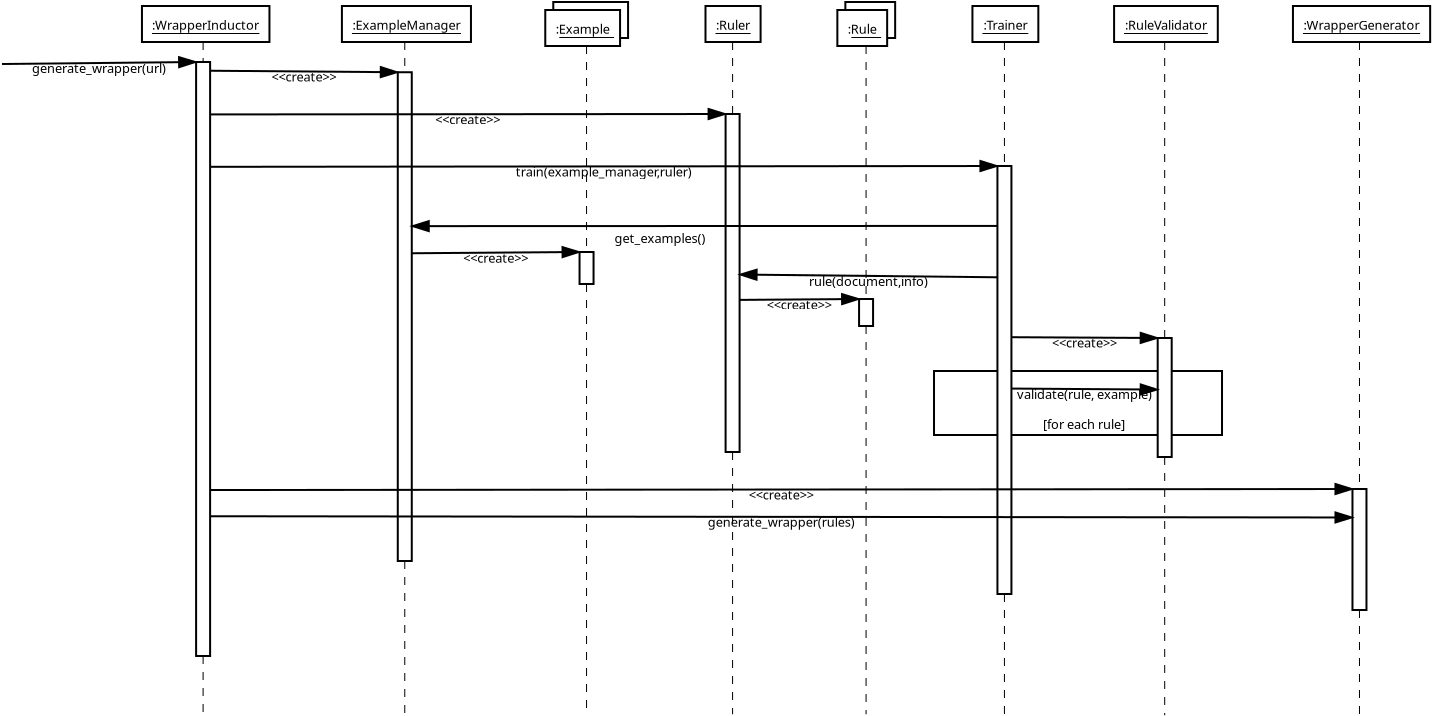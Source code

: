 <?xml version="1.0" encoding="UTF-8"?>
<dia:diagram xmlns:dia="http://www.lysator.liu.se/~alla/dia/">
  <dia:layer name="Fons" visible="true">
    <dia:object type="Standard - Box" version="0" id="O0">
      <dia:attribute name="obj_pos">
        <dia:point val="67.853,26"/>
      </dia:attribute>
      <dia:attribute name="obj_bb">
        <dia:rectangle val="67.803,25.95;82.303,29.25"/>
      </dia:attribute>
      <dia:attribute name="elem_corner">
        <dia:point val="67.853,26"/>
      </dia:attribute>
      <dia:attribute name="elem_width">
        <dia:real val="14.4"/>
      </dia:attribute>
      <dia:attribute name="elem_height">
        <dia:real val="3.2"/>
      </dia:attribute>
      <dia:attribute name="show_background">
        <dia:boolean val="true"/>
      </dia:attribute>
    </dia:object>
    <dia:object type="UML - Object" version="0" id="O1">
      <dia:attribute name="obj_pos">
        <dia:point val="28.25,7.75"/>
      </dia:attribute>
      <dia:attribute name="obj_bb">
        <dia:rectangle val="28.2,7.7;34.415,9.6"/>
      </dia:attribute>
      <dia:attribute name="elem_corner">
        <dia:point val="28.25,7.75"/>
      </dia:attribute>
      <dia:attribute name="elem_width">
        <dia:real val="6.115"/>
      </dia:attribute>
      <dia:attribute name="elem_height">
        <dia:real val="1.8"/>
      </dia:attribute>
      <dia:attribute name="text_colour">
        <dia:color val="#000000"/>
      </dia:attribute>
      <dia:attribute name="line_colour">
        <dia:color val="#000000"/>
      </dia:attribute>
      <dia:attribute name="fill_colour">
        <dia:color val="#ffffff"/>
      </dia:attribute>
      <dia:attribute name="text">
        <dia:composite type="text">
          <dia:attribute name="string">
            <dia:string>#:WrapperInductor#</dia:string>
          </dia:attribute>
          <dia:attribute name="font">
            <dia:font family="sans" style="0" name="Helvetica"/>
          </dia:attribute>
          <dia:attribute name="height">
            <dia:real val="0.8"/>
          </dia:attribute>
          <dia:attribute name="pos">
            <dia:point val="31.308,8.793"/>
          </dia:attribute>
          <dia:attribute name="color">
            <dia:color val="#000000"/>
          </dia:attribute>
          <dia:attribute name="alignment">
            <dia:enum val="1"/>
          </dia:attribute>
        </dia:composite>
      </dia:attribute>
      <dia:attribute name="stereotype">
        <dia:string>##</dia:string>
      </dia:attribute>
      <dia:attribute name="exstate">
        <dia:string>##</dia:string>
      </dia:attribute>
      <dia:attribute name="attrib">
        <dia:composite type="text">
          <dia:attribute name="string">
            <dia:string>##</dia:string>
          </dia:attribute>
          <dia:attribute name="font">
            <dia:font family="sans" style="0" name="Helvetica"/>
          </dia:attribute>
          <dia:attribute name="height">
            <dia:real val="0.8"/>
          </dia:attribute>
          <dia:attribute name="pos">
            <dia:point val="0,0"/>
          </dia:attribute>
          <dia:attribute name="color">
            <dia:color val="#000000"/>
          </dia:attribute>
          <dia:attribute name="alignment">
            <dia:enum val="0"/>
          </dia:attribute>
        </dia:composite>
      </dia:attribute>
      <dia:attribute name="is_active">
        <dia:boolean val="false"/>
      </dia:attribute>
      <dia:attribute name="show_attribs">
        <dia:boolean val="false"/>
      </dia:attribute>
      <dia:attribute name="multiple">
        <dia:boolean val="false"/>
      </dia:attribute>
    </dia:object>
    <dia:object type="UML - Lifeline" version="0" id="O2">
      <dia:attribute name="obj_pos">
        <dia:point val="31.308,9.55"/>
      </dia:attribute>
      <dia:attribute name="obj_bb">
        <dia:rectangle val="30.957,9.525;31.657,43.188"/>
      </dia:attribute>
      <dia:attribute name="conn_endpoints">
        <dia:point val="31.308,9.55"/>
        <dia:point val="31.308,43.163"/>
      </dia:attribute>
      <dia:attribute name="line_colour">
        <dia:color val="#000000"/>
      </dia:attribute>
      <dia:attribute name="fill_colour">
        <dia:color val="#ffffff"/>
      </dia:attribute>
      <dia:attribute name="rtop">
        <dia:real val="1"/>
      </dia:attribute>
      <dia:attribute name="rbot">
        <dia:real val="30.7"/>
      </dia:attribute>
      <dia:attribute name="draw_focus">
        <dia:boolean val="true"/>
      </dia:attribute>
      <dia:attribute name="draw_cross">
        <dia:boolean val="false"/>
      </dia:attribute>
      <dia:attribute name="cpl_northwest">
        <dia:int val="33"/>
      </dia:attribute>
      <dia:attribute name="cpl_southwest">
        <dia:int val="33"/>
      </dia:attribute>
      <dia:attribute name="cpl_northeast">
        <dia:int val="33"/>
      </dia:attribute>
      <dia:attribute name="cpl_southeast">
        <dia:int val="33"/>
      </dia:attribute>
      <dia:connections>
        <dia:connection handle="0" to="O1" connection="6"/>
      </dia:connections>
    </dia:object>
    <dia:object type="UML - Message" version="0" id="O3">
      <dia:attribute name="obj_pos">
        <dia:point val="21.253,10.65"/>
      </dia:attribute>
      <dia:attribute name="obj_bb">
        <dia:rectangle val="21.202,10.149;31.012,11.357"/>
      </dia:attribute>
      <dia:attribute name="conn_endpoints">
        <dia:point val="21.253,10.65"/>
        <dia:point val="30.957,10.55"/>
      </dia:attribute>
      <dia:attribute name="text_colour">
        <dia:color val="#000000"/>
      </dia:attribute>
      <dia:attribute name="line_colour">
        <dia:color val="#000000"/>
      </dia:attribute>
      <dia:attribute name="text">
        <dia:string>#generate_wrapper(url)#</dia:string>
      </dia:attribute>
      <dia:attribute name="type">
        <dia:enum val="0"/>
      </dia:attribute>
      <dia:attribute name="text_pos">
        <dia:point val="26.105,11.1"/>
      </dia:attribute>
      <dia:connections>
        <dia:connection handle="1" to="O2" connection="0"/>
      </dia:connections>
    </dia:object>
    <dia:object type="UML - Object" version="0" id="O4">
      <dia:attribute name="obj_pos">
        <dia:point val="38.248,7.75"/>
      </dia:attribute>
      <dia:attribute name="obj_bb">
        <dia:rectangle val="38.198,7.7;44.583,9.6"/>
      </dia:attribute>
      <dia:attribute name="elem_corner">
        <dia:point val="38.248,7.75"/>
      </dia:attribute>
      <dia:attribute name="elem_width">
        <dia:real val="6.285"/>
      </dia:attribute>
      <dia:attribute name="elem_height">
        <dia:real val="1.8"/>
      </dia:attribute>
      <dia:attribute name="text_colour">
        <dia:color val="#000000"/>
      </dia:attribute>
      <dia:attribute name="line_colour">
        <dia:color val="#000000"/>
      </dia:attribute>
      <dia:attribute name="fill_colour">
        <dia:color val="#ffffff"/>
      </dia:attribute>
      <dia:attribute name="text">
        <dia:composite type="text">
          <dia:attribute name="string">
            <dia:string>#:ExampleManager#</dia:string>
          </dia:attribute>
          <dia:attribute name="font">
            <dia:font family="sans" style="0" name="Helvetica"/>
          </dia:attribute>
          <dia:attribute name="height">
            <dia:real val="0.8"/>
          </dia:attribute>
          <dia:attribute name="pos">
            <dia:point val="41.391,8.793"/>
          </dia:attribute>
          <dia:attribute name="color">
            <dia:color val="#000000"/>
          </dia:attribute>
          <dia:attribute name="alignment">
            <dia:enum val="1"/>
          </dia:attribute>
        </dia:composite>
      </dia:attribute>
      <dia:attribute name="stereotype">
        <dia:string>##</dia:string>
      </dia:attribute>
      <dia:attribute name="exstate">
        <dia:string>##</dia:string>
      </dia:attribute>
      <dia:attribute name="attrib">
        <dia:composite type="text">
          <dia:attribute name="string">
            <dia:string>##</dia:string>
          </dia:attribute>
          <dia:attribute name="font">
            <dia:font family="sans" style="0" name="Helvetica"/>
          </dia:attribute>
          <dia:attribute name="height">
            <dia:real val="0.8"/>
          </dia:attribute>
          <dia:attribute name="pos">
            <dia:point val="0,0"/>
          </dia:attribute>
          <dia:attribute name="color">
            <dia:color val="#000000"/>
          </dia:attribute>
          <dia:attribute name="alignment">
            <dia:enum val="0"/>
          </dia:attribute>
        </dia:composite>
      </dia:attribute>
      <dia:attribute name="is_active">
        <dia:boolean val="false"/>
      </dia:attribute>
      <dia:attribute name="show_attribs">
        <dia:boolean val="false"/>
      </dia:attribute>
      <dia:attribute name="multiple">
        <dia:boolean val="false"/>
      </dia:attribute>
    </dia:object>
    <dia:object type="UML - Lifeline" version="0" id="O5">
      <dia:attribute name="obj_pos">
        <dia:point val="41.391,9.55"/>
      </dia:attribute>
      <dia:attribute name="obj_bb">
        <dia:rectangle val="41.041,9.525;41.741,43.188"/>
      </dia:attribute>
      <dia:attribute name="conn_endpoints">
        <dia:point val="41.391,9.55"/>
        <dia:point val="41.391,43.163"/>
      </dia:attribute>
      <dia:attribute name="line_colour">
        <dia:color val="#000000"/>
      </dia:attribute>
      <dia:attribute name="fill_colour">
        <dia:color val="#ffffff"/>
      </dia:attribute>
      <dia:attribute name="rtop">
        <dia:real val="1.512"/>
      </dia:attribute>
      <dia:attribute name="rbot">
        <dia:real val="25.95"/>
      </dia:attribute>
      <dia:attribute name="draw_focus">
        <dia:boolean val="true"/>
      </dia:attribute>
      <dia:attribute name="draw_cross">
        <dia:boolean val="false"/>
      </dia:attribute>
      <dia:attribute name="cpl_northwest">
        <dia:int val="26"/>
      </dia:attribute>
      <dia:attribute name="cpl_southwest">
        <dia:int val="26"/>
      </dia:attribute>
      <dia:attribute name="cpl_northeast">
        <dia:int val="26"/>
      </dia:attribute>
      <dia:attribute name="cpl_southeast">
        <dia:int val="26"/>
      </dia:attribute>
      <dia:connections>
        <dia:connection handle="0" to="O4" connection="6"/>
      </dia:connections>
    </dia:object>
    <dia:object type="UML - Object" version="0" id="O6">
      <dia:attribute name="obj_pos">
        <dia:point val="56.427,7.75"/>
      </dia:attribute>
      <dia:attribute name="obj_bb">
        <dia:rectangle val="56.377,7.7;59.187,9.6"/>
      </dia:attribute>
      <dia:attribute name="elem_corner">
        <dia:point val="56.427,7.75"/>
      </dia:attribute>
      <dia:attribute name="elem_width">
        <dia:real val="2.71"/>
      </dia:attribute>
      <dia:attribute name="elem_height">
        <dia:real val="1.8"/>
      </dia:attribute>
      <dia:attribute name="text_colour">
        <dia:color val="#000000"/>
      </dia:attribute>
      <dia:attribute name="line_colour">
        <dia:color val="#000000"/>
      </dia:attribute>
      <dia:attribute name="fill_colour">
        <dia:color val="#ffffff"/>
      </dia:attribute>
      <dia:attribute name="text">
        <dia:composite type="text">
          <dia:attribute name="string">
            <dia:string>#:Ruler#</dia:string>
          </dia:attribute>
          <dia:attribute name="font">
            <dia:font family="sans" style="0" name="Helvetica"/>
          </dia:attribute>
          <dia:attribute name="height">
            <dia:real val="0.8"/>
          </dia:attribute>
          <dia:attribute name="pos">
            <dia:point val="57.782,8.793"/>
          </dia:attribute>
          <dia:attribute name="color">
            <dia:color val="#000000"/>
          </dia:attribute>
          <dia:attribute name="alignment">
            <dia:enum val="1"/>
          </dia:attribute>
        </dia:composite>
      </dia:attribute>
      <dia:attribute name="stereotype">
        <dia:string>##</dia:string>
      </dia:attribute>
      <dia:attribute name="exstate">
        <dia:string>##</dia:string>
      </dia:attribute>
      <dia:attribute name="attrib">
        <dia:composite type="text">
          <dia:attribute name="string">
            <dia:string>##</dia:string>
          </dia:attribute>
          <dia:attribute name="font">
            <dia:font family="sans" style="0" name="Helvetica"/>
          </dia:attribute>
          <dia:attribute name="height">
            <dia:real val="0.8"/>
          </dia:attribute>
          <dia:attribute name="pos">
            <dia:point val="0,0"/>
          </dia:attribute>
          <dia:attribute name="color">
            <dia:color val="#000000"/>
          </dia:attribute>
          <dia:attribute name="alignment">
            <dia:enum val="0"/>
          </dia:attribute>
        </dia:composite>
      </dia:attribute>
      <dia:attribute name="is_active">
        <dia:boolean val="false"/>
      </dia:attribute>
      <dia:attribute name="show_attribs">
        <dia:boolean val="false"/>
      </dia:attribute>
      <dia:attribute name="multiple">
        <dia:boolean val="false"/>
      </dia:attribute>
    </dia:object>
    <dia:object type="UML - Object" version="0" id="O7">
      <dia:attribute name="obj_pos">
        <dia:point val="48.416,7.55"/>
      </dia:attribute>
      <dia:attribute name="obj_bb">
        <dia:rectangle val="48.367,7.5;52.594,9.8"/>
      </dia:attribute>
      <dia:attribute name="elem_corner">
        <dia:point val="48.416,7.55"/>
      </dia:attribute>
      <dia:attribute name="elem_width">
        <dia:real val="4.128"/>
      </dia:attribute>
      <dia:attribute name="elem_height">
        <dia:real val="2.2"/>
      </dia:attribute>
      <dia:attribute name="text_colour">
        <dia:color val="#000000"/>
      </dia:attribute>
      <dia:attribute name="line_colour">
        <dia:color val="#000000"/>
      </dia:attribute>
      <dia:attribute name="fill_colour">
        <dia:color val="#ffffff"/>
      </dia:attribute>
      <dia:attribute name="text">
        <dia:composite type="text">
          <dia:attribute name="string">
            <dia:string>#:Example#</dia:string>
          </dia:attribute>
          <dia:attribute name="font">
            <dia:font family="sans" style="0" name="Helvetica"/>
          </dia:attribute>
          <dia:attribute name="height">
            <dia:real val="0.8"/>
          </dia:attribute>
          <dia:attribute name="pos">
            <dia:point val="50.28,8.992"/>
          </dia:attribute>
          <dia:attribute name="color">
            <dia:color val="#000000"/>
          </dia:attribute>
          <dia:attribute name="alignment">
            <dia:enum val="1"/>
          </dia:attribute>
        </dia:composite>
      </dia:attribute>
      <dia:attribute name="stereotype">
        <dia:string>##</dia:string>
      </dia:attribute>
      <dia:attribute name="exstate">
        <dia:string>##</dia:string>
      </dia:attribute>
      <dia:attribute name="attrib">
        <dia:composite type="text">
          <dia:attribute name="string">
            <dia:string>##</dia:string>
          </dia:attribute>
          <dia:attribute name="font">
            <dia:font family="sans" style="0" name="Helvetica"/>
          </dia:attribute>
          <dia:attribute name="height">
            <dia:real val="0.8"/>
          </dia:attribute>
          <dia:attribute name="pos">
            <dia:point val="0,0"/>
          </dia:attribute>
          <dia:attribute name="color">
            <dia:color val="#000000"/>
          </dia:attribute>
          <dia:attribute name="alignment">
            <dia:enum val="0"/>
          </dia:attribute>
        </dia:composite>
      </dia:attribute>
      <dia:attribute name="is_active">
        <dia:boolean val="false"/>
      </dia:attribute>
      <dia:attribute name="show_attribs">
        <dia:boolean val="false"/>
      </dia:attribute>
      <dia:attribute name="multiple">
        <dia:boolean val="true"/>
      </dia:attribute>
    </dia:object>
    <dia:object type="UML - Message" version="0" id="O8">
      <dia:attribute name="obj_pos">
        <dia:point val="31.657,10.987"/>
      </dia:attribute>
      <dia:attribute name="obj_bb">
        <dia:rectangle val="31.607,10.662;41.094,11.782"/>
      </dia:attribute>
      <dia:attribute name="conn_endpoints">
        <dia:point val="31.657,10.987"/>
        <dia:point val="41.041,11.062"/>
      </dia:attribute>
      <dia:attribute name="text_colour">
        <dia:color val="#000000"/>
      </dia:attribute>
      <dia:attribute name="line_colour">
        <dia:color val="#000000"/>
      </dia:attribute>
      <dia:attribute name="text">
        <dia:string>#init(url)#</dia:string>
      </dia:attribute>
      <dia:attribute name="type">
        <dia:enum val="1"/>
      </dia:attribute>
      <dia:attribute name="text_pos">
        <dia:point val="36.349,11.525"/>
      </dia:attribute>
      <dia:connections>
        <dia:connection handle="0" to="O2" connection="72"/>
        <dia:connection handle="1" to="O5" connection="0"/>
      </dia:connections>
    </dia:object>
    <dia:object type="UML - Lifeline" version="0" id="O9">
      <dia:attribute name="obj_pos">
        <dia:point val="50.48,9.75"/>
      </dia:attribute>
      <dia:attribute name="obj_bb">
        <dia:rectangle val="50.13,9.725;50.83,43.188"/>
      </dia:attribute>
      <dia:attribute name="conn_endpoints">
        <dia:point val="50.48,9.75"/>
        <dia:point val="50.48,43.163"/>
      </dia:attribute>
      <dia:attribute name="line_colour">
        <dia:color val="#000000"/>
      </dia:attribute>
      <dia:attribute name="fill_colour">
        <dia:color val="#ffffff"/>
      </dia:attribute>
      <dia:attribute name="rtop">
        <dia:real val="10.3"/>
      </dia:attribute>
      <dia:attribute name="rbot">
        <dia:real val="11.9"/>
      </dia:attribute>
      <dia:attribute name="draw_focus">
        <dia:boolean val="true"/>
      </dia:attribute>
      <dia:attribute name="draw_cross">
        <dia:boolean val="false"/>
      </dia:attribute>
      <dia:attribute name="cpl_northwest">
        <dia:int val="1"/>
      </dia:attribute>
      <dia:attribute name="cpl_southwest">
        <dia:int val="1"/>
      </dia:attribute>
      <dia:attribute name="cpl_northeast">
        <dia:int val="1"/>
      </dia:attribute>
      <dia:attribute name="cpl_southeast">
        <dia:int val="1"/>
      </dia:attribute>
      <dia:connections>
        <dia:connection handle="0" to="O7" connection="6"/>
      </dia:connections>
    </dia:object>
    <dia:object type="UML - Message" version="0" id="O10">
      <dia:attribute name="obj_pos">
        <dia:point val="41.741,20.113"/>
      </dia:attribute>
      <dia:attribute name="obj_bb">
        <dia:rectangle val="41.69,19.65;50.183,20.982"/>
      </dia:attribute>
      <dia:attribute name="conn_endpoints">
        <dia:point val="41.741,20.113"/>
        <dia:point val="50.13,20.05"/>
      </dia:attribute>
      <dia:attribute name="text_colour">
        <dia:color val="#000000"/>
      </dia:attribute>
      <dia:attribute name="line_colour">
        <dia:color val="#000000"/>
      </dia:attribute>
      <dia:attribute name="text">
        <dia:string>##</dia:string>
      </dia:attribute>
      <dia:attribute name="type">
        <dia:enum val="1"/>
      </dia:attribute>
      <dia:attribute name="text_pos">
        <dia:point val="45.935,20.582"/>
      </dia:attribute>
      <dia:connections>
        <dia:connection handle="0" to="O5" connection="77"/>
        <dia:connection handle="1" to="O9" connection="0"/>
      </dia:connections>
    </dia:object>
    <dia:object type="UML - Object" version="0" id="O11">
      <dia:attribute name="obj_pos">
        <dia:point val="63.02,7.55"/>
      </dia:attribute>
      <dia:attribute name="obj_bb">
        <dia:rectangle val="62.971,7.5;65.941,9.8"/>
      </dia:attribute>
      <dia:attribute name="elem_corner">
        <dia:point val="63.02,7.55"/>
      </dia:attribute>
      <dia:attribute name="elem_width">
        <dia:real val="2.87"/>
      </dia:attribute>
      <dia:attribute name="elem_height">
        <dia:real val="2.2"/>
      </dia:attribute>
      <dia:attribute name="text_colour">
        <dia:color val="#000000"/>
      </dia:attribute>
      <dia:attribute name="line_colour">
        <dia:color val="#000000"/>
      </dia:attribute>
      <dia:attribute name="fill_colour">
        <dia:color val="#ffffff"/>
      </dia:attribute>
      <dia:attribute name="text">
        <dia:composite type="text">
          <dia:attribute name="string">
            <dia:string>#:Rule#</dia:string>
          </dia:attribute>
          <dia:attribute name="font">
            <dia:font family="sans" style="0" name="Helvetica"/>
          </dia:attribute>
          <dia:attribute name="height">
            <dia:real val="0.8"/>
          </dia:attribute>
          <dia:attribute name="pos">
            <dia:point val="64.255,8.992"/>
          </dia:attribute>
          <dia:attribute name="color">
            <dia:color val="#000000"/>
          </dia:attribute>
          <dia:attribute name="alignment">
            <dia:enum val="1"/>
          </dia:attribute>
        </dia:composite>
      </dia:attribute>
      <dia:attribute name="stereotype">
        <dia:string>##</dia:string>
      </dia:attribute>
      <dia:attribute name="exstate">
        <dia:string>##</dia:string>
      </dia:attribute>
      <dia:attribute name="attrib">
        <dia:composite type="text">
          <dia:attribute name="string">
            <dia:string>##</dia:string>
          </dia:attribute>
          <dia:attribute name="font">
            <dia:font family="sans" style="0" name="Helvetica"/>
          </dia:attribute>
          <dia:attribute name="height">
            <dia:real val="0.8"/>
          </dia:attribute>
          <dia:attribute name="pos">
            <dia:point val="0,0"/>
          </dia:attribute>
          <dia:attribute name="color">
            <dia:color val="#000000"/>
          </dia:attribute>
          <dia:attribute name="alignment">
            <dia:enum val="0"/>
          </dia:attribute>
        </dia:composite>
      </dia:attribute>
      <dia:attribute name="is_active">
        <dia:boolean val="false"/>
      </dia:attribute>
      <dia:attribute name="show_attribs">
        <dia:boolean val="false"/>
      </dia:attribute>
      <dia:attribute name="multiple">
        <dia:boolean val="true"/>
      </dia:attribute>
    </dia:object>
    <dia:object type="UML - Object" version="0" id="O12">
      <dia:attribute name="obj_pos">
        <dia:point val="76.857,7.75"/>
      </dia:attribute>
      <dia:attribute name="obj_bb">
        <dia:rectangle val="76.807,7.7;81.967,9.6"/>
      </dia:attribute>
      <dia:attribute name="elem_corner">
        <dia:point val="76.857,7.75"/>
      </dia:attribute>
      <dia:attribute name="elem_width">
        <dia:real val="5.06"/>
      </dia:attribute>
      <dia:attribute name="elem_height">
        <dia:real val="1.8"/>
      </dia:attribute>
      <dia:attribute name="text_colour">
        <dia:color val="#000000"/>
      </dia:attribute>
      <dia:attribute name="line_colour">
        <dia:color val="#000000"/>
      </dia:attribute>
      <dia:attribute name="fill_colour">
        <dia:color val="#ffffff"/>
      </dia:attribute>
      <dia:attribute name="text">
        <dia:composite type="text">
          <dia:attribute name="string">
            <dia:string>#:RuleValidator#</dia:string>
          </dia:attribute>
          <dia:attribute name="font">
            <dia:font family="sans" style="0" name="Helvetica"/>
          </dia:attribute>
          <dia:attribute name="height">
            <dia:real val="0.8"/>
          </dia:attribute>
          <dia:attribute name="pos">
            <dia:point val="79.387,8.793"/>
          </dia:attribute>
          <dia:attribute name="color">
            <dia:color val="#000000"/>
          </dia:attribute>
          <dia:attribute name="alignment">
            <dia:enum val="1"/>
          </dia:attribute>
        </dia:composite>
      </dia:attribute>
      <dia:attribute name="stereotype">
        <dia:string>##</dia:string>
      </dia:attribute>
      <dia:attribute name="exstate">
        <dia:string>##</dia:string>
      </dia:attribute>
      <dia:attribute name="attrib">
        <dia:composite type="text">
          <dia:attribute name="string">
            <dia:string>##</dia:string>
          </dia:attribute>
          <dia:attribute name="font">
            <dia:font family="sans" style="0" name="Helvetica"/>
          </dia:attribute>
          <dia:attribute name="height">
            <dia:real val="0.8"/>
          </dia:attribute>
          <dia:attribute name="pos">
            <dia:point val="0,0"/>
          </dia:attribute>
          <dia:attribute name="color">
            <dia:color val="#000000"/>
          </dia:attribute>
          <dia:attribute name="alignment">
            <dia:enum val="0"/>
          </dia:attribute>
        </dia:composite>
      </dia:attribute>
      <dia:attribute name="is_active">
        <dia:boolean val="false"/>
      </dia:attribute>
      <dia:attribute name="show_attribs">
        <dia:boolean val="false"/>
      </dia:attribute>
      <dia:attribute name="multiple">
        <dia:boolean val="false"/>
      </dia:attribute>
    </dia:object>
    <dia:object type="UML - Object" version="0" id="O13">
      <dia:attribute name="obj_pos">
        <dia:point val="85.8,7.75"/>
      </dia:attribute>
      <dia:attribute name="obj_bb">
        <dia:rectangle val="85.75,7.7;92.503,9.6"/>
      </dia:attribute>
      <dia:attribute name="elem_corner">
        <dia:point val="85.8,7.75"/>
      </dia:attribute>
      <dia:attribute name="elem_width">
        <dia:real val="6.652"/>
      </dia:attribute>
      <dia:attribute name="elem_height">
        <dia:real val="1.8"/>
      </dia:attribute>
      <dia:attribute name="text_colour">
        <dia:color val="#000000"/>
      </dia:attribute>
      <dia:attribute name="line_colour">
        <dia:color val="#000000"/>
      </dia:attribute>
      <dia:attribute name="fill_colour">
        <dia:color val="#ffffff"/>
      </dia:attribute>
      <dia:attribute name="text">
        <dia:composite type="text">
          <dia:attribute name="string">
            <dia:string>#:WrapperGenerator#</dia:string>
          </dia:attribute>
          <dia:attribute name="font">
            <dia:font family="sans" style="0" name="Helvetica"/>
          </dia:attribute>
          <dia:attribute name="height">
            <dia:real val="0.8"/>
          </dia:attribute>
          <dia:attribute name="pos">
            <dia:point val="89.126,8.793"/>
          </dia:attribute>
          <dia:attribute name="color">
            <dia:color val="#000000"/>
          </dia:attribute>
          <dia:attribute name="alignment">
            <dia:enum val="1"/>
          </dia:attribute>
        </dia:composite>
      </dia:attribute>
      <dia:attribute name="stereotype">
        <dia:string>##</dia:string>
      </dia:attribute>
      <dia:attribute name="exstate">
        <dia:string>##</dia:string>
      </dia:attribute>
      <dia:attribute name="attrib">
        <dia:composite type="text">
          <dia:attribute name="string">
            <dia:string>##</dia:string>
          </dia:attribute>
          <dia:attribute name="font">
            <dia:font family="sans" style="0" name="Helvetica"/>
          </dia:attribute>
          <dia:attribute name="height">
            <dia:real val="0.8"/>
          </dia:attribute>
          <dia:attribute name="pos">
            <dia:point val="0,0"/>
          </dia:attribute>
          <dia:attribute name="color">
            <dia:color val="#000000"/>
          </dia:attribute>
          <dia:attribute name="alignment">
            <dia:enum val="0"/>
          </dia:attribute>
        </dia:composite>
      </dia:attribute>
      <dia:attribute name="is_active">
        <dia:boolean val="false"/>
      </dia:attribute>
      <dia:attribute name="show_attribs">
        <dia:boolean val="false"/>
      </dia:attribute>
      <dia:attribute name="multiple">
        <dia:boolean val="false"/>
      </dia:attribute>
    </dia:object>
    <dia:object type="UML - Lifeline" version="0" id="O14">
      <dia:attribute name="obj_pos">
        <dia:point val="57.782,9.55"/>
      </dia:attribute>
      <dia:attribute name="obj_bb">
        <dia:rectangle val="57.432,9.525;58.132,43.188"/>
      </dia:attribute>
      <dia:attribute name="conn_endpoints">
        <dia:point val="57.782,9.55"/>
        <dia:point val="57.782,43.163"/>
      </dia:attribute>
      <dia:attribute name="line_colour">
        <dia:color val="#000000"/>
      </dia:attribute>
      <dia:attribute name="fill_colour">
        <dia:color val="#ffffff"/>
      </dia:attribute>
      <dia:attribute name="rtop">
        <dia:real val="3.6"/>
      </dia:attribute>
      <dia:attribute name="rbot">
        <dia:real val="20.5"/>
      </dia:attribute>
      <dia:attribute name="draw_focus">
        <dia:boolean val="true"/>
      </dia:attribute>
      <dia:attribute name="draw_cross">
        <dia:boolean val="false"/>
      </dia:attribute>
      <dia:attribute name="cpl_northwest">
        <dia:int val="19"/>
      </dia:attribute>
      <dia:attribute name="cpl_southwest">
        <dia:int val="19"/>
      </dia:attribute>
      <dia:attribute name="cpl_northeast">
        <dia:int val="19"/>
      </dia:attribute>
      <dia:attribute name="cpl_southeast">
        <dia:int val="19"/>
      </dia:attribute>
      <dia:connections>
        <dia:connection handle="0" to="O6" connection="6"/>
      </dia:connections>
    </dia:object>
    <dia:object type="UML - Lifeline" version="0" id="O15">
      <dia:attribute name="obj_pos">
        <dia:point val="64.456,9.75"/>
      </dia:attribute>
      <dia:attribute name="obj_bb">
        <dia:rectangle val="64.106,9.725;64.805,43.188"/>
      </dia:attribute>
      <dia:attribute name="conn_endpoints">
        <dia:point val="64.456,9.75"/>
        <dia:point val="64.456,43.163"/>
      </dia:attribute>
      <dia:attribute name="line_colour">
        <dia:color val="#000000"/>
      </dia:attribute>
      <dia:attribute name="fill_colour">
        <dia:color val="#ffffff"/>
      </dia:attribute>
      <dia:attribute name="rtop">
        <dia:real val="12.65"/>
      </dia:attribute>
      <dia:attribute name="rbot">
        <dia:real val="14.0"/>
      </dia:attribute>
      <dia:attribute name="draw_focus">
        <dia:boolean val="true"/>
      </dia:attribute>
      <dia:attribute name="draw_cross">
        <dia:boolean val="false"/>
      </dia:attribute>
      <dia:attribute name="cpl_northwest">
        <dia:int val="1"/>
      </dia:attribute>
      <dia:attribute name="cpl_southwest">
        <dia:int val="1"/>
      </dia:attribute>
      <dia:attribute name="cpl_northeast">
        <dia:int val="1"/>
      </dia:attribute>
      <dia:attribute name="cpl_southeast">
        <dia:int val="1"/>
      </dia:attribute>
      <dia:connections>
        <dia:connection handle="0" to="O11" connection="6"/>
      </dia:connections>
    </dia:object>
    <dia:object type="UML - Lifeline" version="0" id="O16">
      <dia:attribute name="obj_pos">
        <dia:point val="79.387,9.55"/>
      </dia:attribute>
      <dia:attribute name="obj_bb">
        <dia:rectangle val="79.037,9.525;79.737,43.237"/>
      </dia:attribute>
      <dia:attribute name="conn_endpoints">
        <dia:point val="79.387,9.55"/>
        <dia:point val="79.387,43.212"/>
      </dia:attribute>
      <dia:attribute name="line_colour">
        <dia:color val="#000000"/>
      </dia:attribute>
      <dia:attribute name="fill_colour">
        <dia:color val="#ffffff"/>
      </dia:attribute>
      <dia:attribute name="rtop">
        <dia:real val="14.8"/>
      </dia:attribute>
      <dia:attribute name="rbot">
        <dia:real val="20.75"/>
      </dia:attribute>
      <dia:attribute name="draw_focus">
        <dia:boolean val="true"/>
      </dia:attribute>
      <dia:attribute name="draw_cross">
        <dia:boolean val="false"/>
      </dia:attribute>
      <dia:attribute name="cpl_northwest">
        <dia:int val="14"/>
      </dia:attribute>
      <dia:attribute name="cpl_southwest">
        <dia:int val="14"/>
      </dia:attribute>
      <dia:attribute name="cpl_northeast">
        <dia:int val="14"/>
      </dia:attribute>
      <dia:attribute name="cpl_southeast">
        <dia:int val="14"/>
      </dia:attribute>
      <dia:connections>
        <dia:connection handle="0" to="O12" connection="6"/>
      </dia:connections>
    </dia:object>
    <dia:object type="UML - Lifeline" version="0" id="O17">
      <dia:attribute name="obj_pos">
        <dia:point val="89.126,9.55"/>
      </dia:attribute>
      <dia:attribute name="obj_bb">
        <dia:rectangle val="88.776,9.525;89.477,43.188"/>
      </dia:attribute>
      <dia:attribute name="conn_endpoints">
        <dia:point val="89.126,9.55"/>
        <dia:point val="89.126,43.163"/>
      </dia:attribute>
      <dia:attribute name="line_colour">
        <dia:color val="#000000"/>
      </dia:attribute>
      <dia:attribute name="fill_colour">
        <dia:color val="#ffffff"/>
      </dia:attribute>
      <dia:attribute name="rtop">
        <dia:real val="22.35"/>
      </dia:attribute>
      <dia:attribute name="rbot">
        <dia:real val="28.4"/>
      </dia:attribute>
      <dia:attribute name="draw_focus">
        <dia:boolean val="true"/>
      </dia:attribute>
      <dia:attribute name="draw_cross">
        <dia:boolean val="false"/>
      </dia:attribute>
      <dia:attribute name="cpl_northwest">
        <dia:int val="16"/>
      </dia:attribute>
      <dia:attribute name="cpl_southwest">
        <dia:int val="16"/>
      </dia:attribute>
      <dia:attribute name="cpl_northeast">
        <dia:int val="16"/>
      </dia:attribute>
      <dia:attribute name="cpl_southeast">
        <dia:int val="16"/>
      </dia:attribute>
      <dia:connections>
        <dia:connection handle="0" to="O13" connection="6"/>
      </dia:connections>
    </dia:object>
    <dia:object type="UML - Message" version="0" id="O18">
      <dia:attribute name="obj_pos">
        <dia:point val="31.657,13.171"/>
      </dia:attribute>
      <dia:attribute name="obj_bb">
        <dia:rectangle val="31.608,12.75;57.483,14.06"/>
      </dia:attribute>
      <dia:attribute name="conn_endpoints">
        <dia:point val="31.657,13.171"/>
        <dia:point val="57.432,13.15"/>
      </dia:attribute>
      <dia:attribute name="text_colour">
        <dia:color val="#000000"/>
      </dia:attribute>
      <dia:attribute name="line_colour">
        <dia:color val="#000000"/>
      </dia:attribute>
      <dia:attribute name="text">
        <dia:string>##</dia:string>
      </dia:attribute>
      <dia:attribute name="type">
        <dia:enum val="1"/>
      </dia:attribute>
      <dia:attribute name="text_pos">
        <dia:point val="44.545,13.66"/>
      </dia:attribute>
      <dia:connections>
        <dia:connection handle="0" to="O2" connection="77"/>
        <dia:connection handle="1" to="O14" connection="0"/>
      </dia:connections>
    </dia:object>
    <dia:object type="UML - Message" version="0" id="O19">
      <dia:attribute name="obj_pos">
        <dia:point val="71.024,18.746"/>
      </dia:attribute>
      <dia:attribute name="obj_bb">
        <dia:rectangle val="41.691,18.356;71.074,19.858"/>
      </dia:attribute>
      <dia:attribute name="conn_endpoints">
        <dia:point val="71.024,18.746"/>
        <dia:point val="41.741,18.756"/>
      </dia:attribute>
      <dia:attribute name="text_colour">
        <dia:color val="#000000"/>
      </dia:attribute>
      <dia:attribute name="line_colour">
        <dia:color val="#000000"/>
      </dia:attribute>
      <dia:attribute name="text">
        <dia:string>#get_examples()#</dia:string>
      </dia:attribute>
      <dia:attribute name="type">
        <dia:enum val="0"/>
      </dia:attribute>
      <dia:attribute name="text_pos">
        <dia:point val="54.153,19.6"/>
      </dia:attribute>
      <dia:connections>
        <dia:connection handle="0" to="O22" connection="12"/>
        <dia:connection handle="1" to="O5" connection="74"/>
      </dia:connections>
    </dia:object>
    <dia:object type="UML - Message" version="0" id="O20">
      <dia:attribute name="obj_pos">
        <dia:point val="71.724,24.31"/>
      </dia:attribute>
      <dia:attribute name="obj_bb">
        <dia:rectangle val="71.673,23.95;79.089,25.23"/>
      </dia:attribute>
      <dia:attribute name="conn_endpoints">
        <dia:point val="71.724,24.31"/>
        <dia:point val="79.037,24.35"/>
      </dia:attribute>
      <dia:attribute name="text_colour">
        <dia:color val="#000000"/>
      </dia:attribute>
      <dia:attribute name="line_colour">
        <dia:color val="#000000"/>
      </dia:attribute>
      <dia:attribute name="text">
        <dia:string>##</dia:string>
      </dia:attribute>
      <dia:attribute name="type">
        <dia:enum val="1"/>
      </dia:attribute>
      <dia:attribute name="text_pos">
        <dia:point val="75.38,24.83"/>
      </dia:attribute>
      <dia:connections>
        <dia:connection handle="0" to="O22" connection="73"/>
        <dia:connection handle="1" to="O16" connection="0"/>
      </dia:connections>
    </dia:object>
    <dia:object type="UML - Object" version="0" id="O21">
      <dia:attribute name="obj_pos">
        <dia:point val="69.774,7.75"/>
      </dia:attribute>
      <dia:attribute name="obj_bb">
        <dia:rectangle val="69.724,7.7;73.024,9.6"/>
      </dia:attribute>
      <dia:attribute name="elem_corner">
        <dia:point val="69.774,7.75"/>
      </dia:attribute>
      <dia:attribute name="elem_width">
        <dia:real val="3.2"/>
      </dia:attribute>
      <dia:attribute name="elem_height">
        <dia:real val="1.8"/>
      </dia:attribute>
      <dia:attribute name="text_colour">
        <dia:color val="#000000"/>
      </dia:attribute>
      <dia:attribute name="line_colour">
        <dia:color val="#000000"/>
      </dia:attribute>
      <dia:attribute name="fill_colour">
        <dia:color val="#ffffff"/>
      </dia:attribute>
      <dia:attribute name="text">
        <dia:composite type="text">
          <dia:attribute name="string">
            <dia:string>#:Trainer#</dia:string>
          </dia:attribute>
          <dia:attribute name="font">
            <dia:font family="sans" style="0" name="Helvetica"/>
          </dia:attribute>
          <dia:attribute name="height">
            <dia:real val="0.8"/>
          </dia:attribute>
          <dia:attribute name="pos">
            <dia:point val="71.374,8.793"/>
          </dia:attribute>
          <dia:attribute name="color">
            <dia:color val="#000000"/>
          </dia:attribute>
          <dia:attribute name="alignment">
            <dia:enum val="1"/>
          </dia:attribute>
        </dia:composite>
      </dia:attribute>
      <dia:attribute name="stereotype">
        <dia:string>##</dia:string>
      </dia:attribute>
      <dia:attribute name="exstate">
        <dia:string>##</dia:string>
      </dia:attribute>
      <dia:attribute name="attrib">
        <dia:composite type="text">
          <dia:attribute name="string">
            <dia:string>##</dia:string>
          </dia:attribute>
          <dia:attribute name="font">
            <dia:font family="sans" style="0" name="Helvetica"/>
          </dia:attribute>
          <dia:attribute name="height">
            <dia:real val="0.8"/>
          </dia:attribute>
          <dia:attribute name="pos">
            <dia:point val="0,0"/>
          </dia:attribute>
          <dia:attribute name="color">
            <dia:color val="#000000"/>
          </dia:attribute>
          <dia:attribute name="alignment">
            <dia:enum val="0"/>
          </dia:attribute>
        </dia:composite>
      </dia:attribute>
      <dia:attribute name="is_active">
        <dia:boolean val="false"/>
      </dia:attribute>
      <dia:attribute name="show_attribs">
        <dia:boolean val="false"/>
      </dia:attribute>
      <dia:attribute name="multiple">
        <dia:boolean val="false"/>
      </dia:attribute>
    </dia:object>
    <dia:object type="UML - Lifeline" version="0" id="O22">
      <dia:attribute name="obj_pos">
        <dia:point val="71.374,9.55"/>
      </dia:attribute>
      <dia:attribute name="obj_bb">
        <dia:rectangle val="71.024,9.525;71.724,43.188"/>
      </dia:attribute>
      <dia:attribute name="conn_endpoints">
        <dia:point val="71.374,9.55"/>
        <dia:point val="71.374,43.163"/>
      </dia:attribute>
      <dia:attribute name="line_colour">
        <dia:color val="#000000"/>
      </dia:attribute>
      <dia:attribute name="fill_colour">
        <dia:color val="#ffffff"/>
      </dia:attribute>
      <dia:attribute name="rtop">
        <dia:real val="6.2"/>
      </dia:attribute>
      <dia:attribute name="rbot">
        <dia:real val="27.6"/>
      </dia:attribute>
      <dia:attribute name="draw_focus">
        <dia:boolean val="true"/>
      </dia:attribute>
      <dia:attribute name="draw_cross">
        <dia:boolean val="false"/>
      </dia:attribute>
      <dia:attribute name="cpl_northwest">
        <dia:int val="24"/>
      </dia:attribute>
      <dia:attribute name="cpl_southwest">
        <dia:int val="24"/>
      </dia:attribute>
      <dia:attribute name="cpl_northeast">
        <dia:int val="24"/>
      </dia:attribute>
      <dia:attribute name="cpl_southeast">
        <dia:int val="24"/>
      </dia:attribute>
      <dia:connections>
        <dia:connection handle="0" to="O21" connection="6"/>
      </dia:connections>
    </dia:object>
    <dia:object type="UML - Message" version="0" id="O23">
      <dia:attribute name="obj_pos">
        <dia:point val="31.657,15.791"/>
      </dia:attribute>
      <dia:attribute name="obj_bb">
        <dia:rectangle val="31.607,15.35;71.074,16.528"/>
      </dia:attribute>
      <dia:attribute name="conn_endpoints">
        <dia:point val="31.657,15.791"/>
        <dia:point val="71.024,15.75"/>
      </dia:attribute>
      <dia:attribute name="text_colour">
        <dia:color val="#000000"/>
      </dia:attribute>
      <dia:attribute name="line_colour">
        <dia:color val="#000000"/>
      </dia:attribute>
      <dia:attribute name="text">
        <dia:string>#train(example_manager,ruler)#</dia:string>
      </dia:attribute>
      <dia:attribute name="type">
        <dia:enum val="0"/>
      </dia:attribute>
      <dia:attribute name="text_pos">
        <dia:point val="51.341,16.271"/>
      </dia:attribute>
      <dia:connections>
        <dia:connection handle="0" to="O2" connection="83"/>
        <dia:connection handle="1" to="O22" connection="0"/>
      </dia:connections>
    </dia:object>
    <dia:object type="UML - Message" version="0" id="O24">
      <dia:attribute name="obj_pos">
        <dia:point val="71.024,21.314"/>
      </dia:attribute>
      <dia:attribute name="obj_bb">
        <dia:rectangle val="58.078,20.777;71.074,22.003"/>
      </dia:attribute>
      <dia:attribute name="conn_endpoints">
        <dia:point val="71.024,21.314"/>
        <dia:point val="58.132,21.177"/>
      </dia:attribute>
      <dia:attribute name="text_colour">
        <dia:color val="#000000"/>
      </dia:attribute>
      <dia:attribute name="line_colour">
        <dia:color val="#000000"/>
      </dia:attribute>
      <dia:attribute name="text">
        <dia:string>#rule(document,info)#</dia:string>
      </dia:attribute>
      <dia:attribute name="type">
        <dia:enum val="0"/>
      </dia:attribute>
      <dia:attribute name="text_pos">
        <dia:point val="64.578,21.746"/>
      </dia:attribute>
      <dia:connections>
        <dia:connection handle="0" to="O22" connection="18"/>
        <dia:connection handle="1" to="O14" connection="62"/>
      </dia:connections>
    </dia:object>
    <dia:object type="UML - Message" version="0" id="O25">
      <dia:attribute name="obj_pos">
        <dia:point val="58.132,22.445"/>
      </dia:attribute>
      <dia:attribute name="obj_bb">
        <dia:rectangle val="58.082,22.0;64.159,23.323"/>
      </dia:attribute>
      <dia:attribute name="conn_endpoints">
        <dia:point val="58.132,22.445"/>
        <dia:point val="64.106,22.4"/>
      </dia:attribute>
      <dia:attribute name="text_colour">
        <dia:color val="#000000"/>
      </dia:attribute>
      <dia:attribute name="line_colour">
        <dia:color val="#000000"/>
      </dia:attribute>
      <dia:attribute name="text">
        <dia:string>##</dia:string>
      </dia:attribute>
      <dia:attribute name="type">
        <dia:enum val="1"/>
      </dia:attribute>
      <dia:attribute name="text_pos">
        <dia:point val="61.119,22.922"/>
      </dia:attribute>
      <dia:connections>
        <dia:connection handle="0" to="O14" connection="64"/>
        <dia:connection handle="1" to="O15" connection="0"/>
      </dia:connections>
    </dia:object>
    <dia:object type="UML - Message" version="0" id="O26">
      <dia:attribute name="obj_pos">
        <dia:point val="31.657,31.951"/>
      </dia:attribute>
      <dia:attribute name="obj_bb">
        <dia:rectangle val="31.608,31.5;88.827,32.826"/>
      </dia:attribute>
      <dia:attribute name="conn_endpoints">
        <dia:point val="31.657,31.951"/>
        <dia:point val="88.776,31.9"/>
      </dia:attribute>
      <dia:attribute name="text_colour">
        <dia:color val="#000000"/>
      </dia:attribute>
      <dia:attribute name="line_colour">
        <dia:color val="#000000"/>
      </dia:attribute>
      <dia:attribute name="text">
        <dia:string>##</dia:string>
      </dia:attribute>
      <dia:attribute name="type">
        <dia:enum val="1"/>
      </dia:attribute>
      <dia:attribute name="text_pos">
        <dia:point val="60.217,32.426"/>
      </dia:attribute>
      <dia:connections>
        <dia:connection handle="0" to="O2" connection="119"/>
        <dia:connection handle="1" to="O17" connection="0"/>
      </dia:connections>
    </dia:object>
    <dia:object type="UML - Message" version="0" id="O27">
      <dia:attribute name="obj_pos">
        <dia:point val="31.657,33.262"/>
      </dia:attribute>
      <dia:attribute name="obj_bb">
        <dia:rectangle val="31.607,32.923;88.827,34.05"/>
      </dia:attribute>
      <dia:attribute name="conn_endpoints">
        <dia:point val="31.657,33.262"/>
        <dia:point val="88.776,33.324"/>
      </dia:attribute>
      <dia:attribute name="text_colour">
        <dia:color val="#000000"/>
      </dia:attribute>
      <dia:attribute name="line_colour">
        <dia:color val="#000000"/>
      </dia:attribute>
      <dia:attribute name="text">
        <dia:string>#generate_wrapper(rules)#</dia:string>
      </dia:attribute>
      <dia:attribute name="type">
        <dia:enum val="0"/>
      </dia:attribute>
      <dia:attribute name="text_pos">
        <dia:point val="60.217,33.793"/>
      </dia:attribute>
      <dia:connections>
        <dia:connection handle="0" to="O2" connection="122"/>
        <dia:connection handle="1" to="O17" connection="13"/>
      </dia:connections>
    </dia:object>
    <dia:object type="UML - Message" version="0" id="O28">
      <dia:attribute name="obj_pos">
        <dia:point val="71.724,26.878"/>
      </dia:attribute>
      <dia:attribute name="obj_bb">
        <dia:rectangle val="71.673,26.528;79.09,27.661"/>
      </dia:attribute>
      <dia:attribute name="conn_endpoints">
        <dia:point val="71.724,26.878"/>
        <dia:point val="79.037,26.928"/>
      </dia:attribute>
      <dia:attribute name="text_colour">
        <dia:color val="#000000"/>
      </dia:attribute>
      <dia:attribute name="line_colour">
        <dia:color val="#000000"/>
      </dia:attribute>
      <dia:attribute name="text">
        <dia:string>#validate(rule, example)#</dia:string>
      </dia:attribute>
      <dia:attribute name="type">
        <dia:enum val="0"/>
      </dia:attribute>
      <dia:attribute name="text_pos">
        <dia:point val="75.38,27.403"/>
      </dia:attribute>
      <dia:connections>
        <dia:connection handle="0" to="O22" connection="78"/>
        <dia:connection handle="1" to="O16" connection="18"/>
      </dia:connections>
    </dia:object>
    <dia:object type="Standard - Text" version="1" id="O29">
      <dia:attribute name="obj_pos">
        <dia:point val="73.303,28.9"/>
      </dia:attribute>
      <dia:attribute name="obj_bb">
        <dia:rectangle val="73.303,28.34;77.487,29.332"/>
      </dia:attribute>
      <dia:attribute name="text">
        <dia:composite type="text">
          <dia:attribute name="string">
            <dia:string>#[for each rule]#</dia:string>
          </dia:attribute>
          <dia:attribute name="font">
            <dia:font family="sans" style="0" name="Helvetica"/>
          </dia:attribute>
          <dia:attribute name="height">
            <dia:real val="0.8"/>
          </dia:attribute>
          <dia:attribute name="pos">
            <dia:point val="73.303,28.9"/>
          </dia:attribute>
          <dia:attribute name="color">
            <dia:color val="#000000"/>
          </dia:attribute>
          <dia:attribute name="alignment">
            <dia:enum val="0"/>
          </dia:attribute>
        </dia:composite>
      </dia:attribute>
      <dia:attribute name="valign">
        <dia:enum val="3"/>
      </dia:attribute>
    </dia:object>
  </dia:layer>
</dia:diagram>
